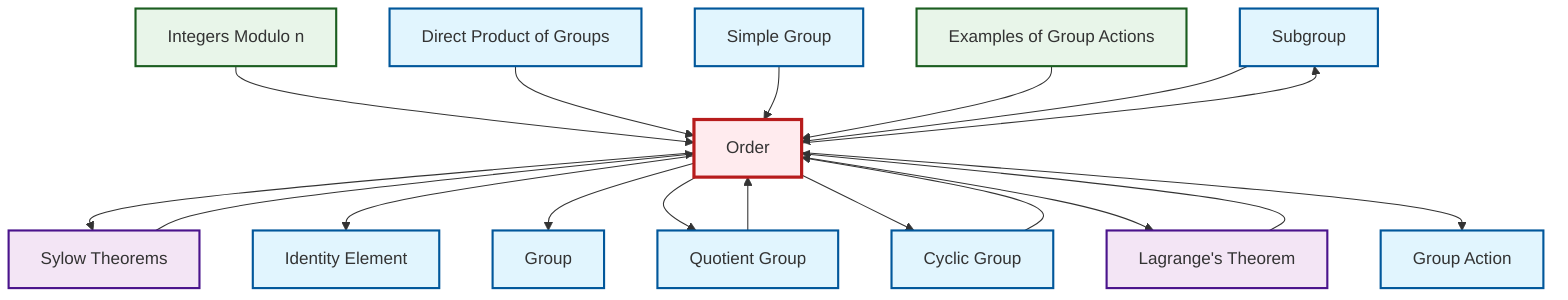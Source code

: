 graph TD
    classDef definition fill:#e1f5fe,stroke:#01579b,stroke-width:2px
    classDef theorem fill:#f3e5f5,stroke:#4a148c,stroke-width:2px
    classDef axiom fill:#fff3e0,stroke:#e65100,stroke-width:2px
    classDef example fill:#e8f5e9,stroke:#1b5e20,stroke-width:2px
    classDef current fill:#ffebee,stroke:#b71c1c,stroke-width:3px
    def-subgroup["Subgroup"]:::definition
    def-simple-group["Simple Group"]:::definition
    ex-group-action-examples["Examples of Group Actions"]:::example
    thm-lagrange["Lagrange's Theorem"]:::theorem
    def-group["Group"]:::definition
    def-quotient-group["Quotient Group"]:::definition
    thm-sylow["Sylow Theorems"]:::theorem
    def-group-action["Group Action"]:::definition
    def-identity-element["Identity Element"]:::definition
    def-direct-product["Direct Product of Groups"]:::definition
    ex-quotient-integers-mod-n["Integers Modulo n"]:::example
    def-cyclic-group["Cyclic Group"]:::definition
    def-order["Order"]:::definition
    def-quotient-group --> def-order
    thm-lagrange --> def-order
    ex-quotient-integers-mod-n --> def-order
    def-direct-product --> def-order
    thm-sylow --> def-order
    def-order --> thm-sylow
    def-simple-group --> def-order
    def-order --> def-identity-element
    def-order --> def-group
    ex-group-action-examples --> def-order
    def-order --> def-subgroup
    def-cyclic-group --> def-order
    def-subgroup --> def-order
    def-order --> def-quotient-group
    def-order --> def-cyclic-group
    def-order --> thm-lagrange
    def-order --> def-group-action
    class def-order current